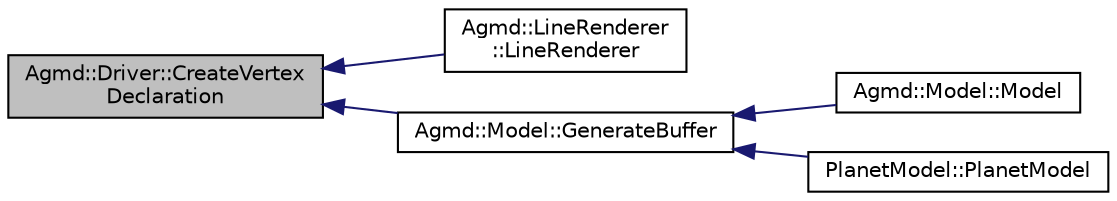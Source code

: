 digraph "Agmd::Driver::CreateVertexDeclaration"
{
  edge [fontname="Helvetica",fontsize="10",labelfontname="Helvetica",labelfontsize="10"];
  node [fontname="Helvetica",fontsize="10",shape=record];
  rankdir="LR";
  Node1 [label="Agmd::Driver::CreateVertex\lDeclaration",height=0.2,width=0.4,color="black", fillcolor="grey75", style="filled" fontcolor="black"];
  Node1 -> Node2 [dir="back",color="midnightblue",fontsize="10",style="solid"];
  Node2 [label="Agmd::LineRenderer\l::LineRenderer",height=0.2,width=0.4,color="black", fillcolor="white", style="filled",URL="$class_agmd_1_1_line_renderer.html#a9e325ddbe279157e0082388130d4ec06"];
  Node1 -> Node3 [dir="back",color="midnightblue",fontsize="10",style="solid"];
  Node3 [label="Agmd::Model::GenerateBuffer",height=0.2,width=0.4,color="black", fillcolor="white", style="filled",URL="$class_agmd_1_1_model.html#a9f0869f94681218253c5f755d9c896e9"];
  Node3 -> Node4 [dir="back",color="midnightblue",fontsize="10",style="solid"];
  Node4 [label="Agmd::Model::Model",height=0.2,width=0.4,color="black", fillcolor="white", style="filled",URL="$class_agmd_1_1_model.html#a3c7f49f7dfc4f67ccd7915cbadf78b36"];
  Node3 -> Node5 [dir="back",color="midnightblue",fontsize="10",style="solid"];
  Node5 [label="PlanetModel::PlanetModel",height=0.2,width=0.4,color="black", fillcolor="white", style="filled",URL="$class_planet_model.html#aaa2a2b0dbc90840709413d285f69d44e"];
}
